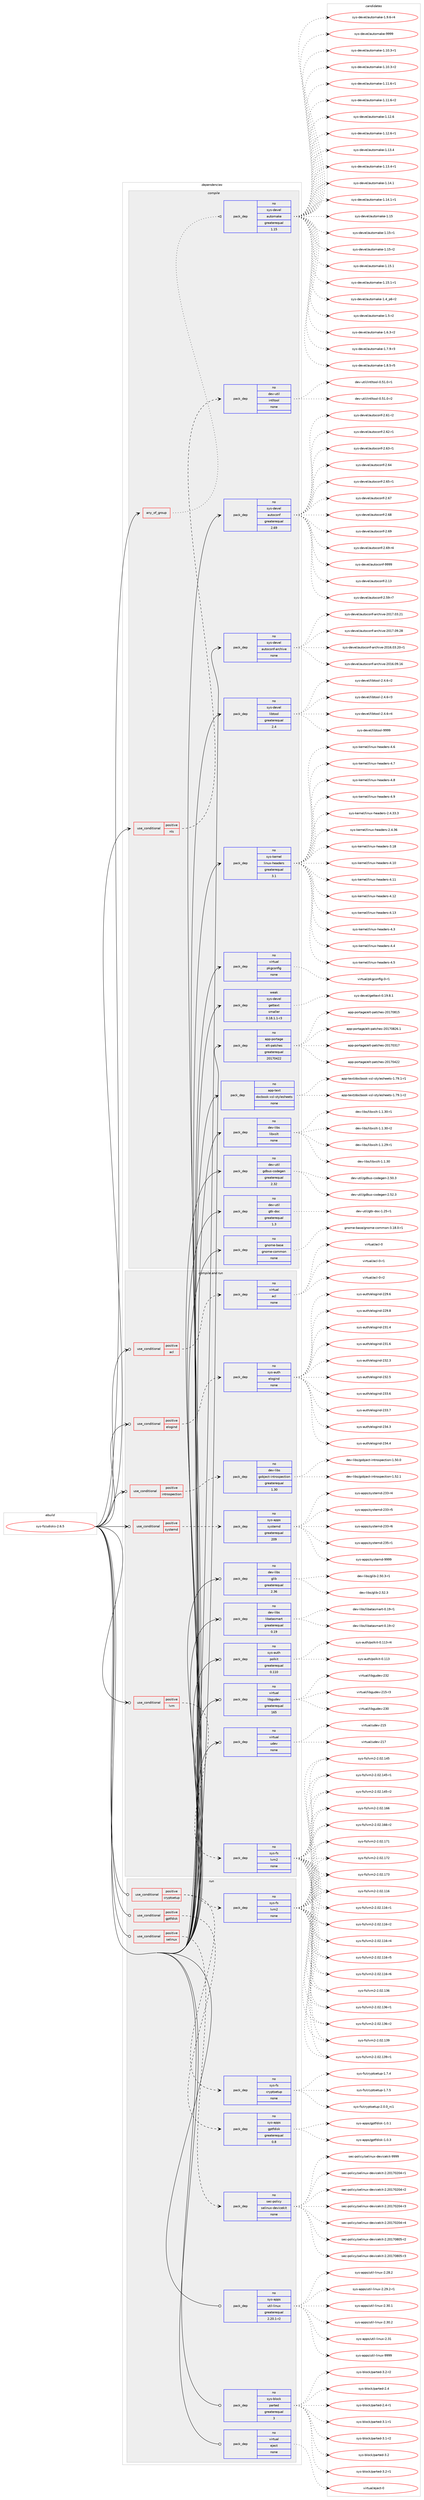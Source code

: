 digraph prolog {

# *************
# Graph options
# *************

newrank=true;
concentrate=true;
compound=true;
graph [rankdir=LR,fontname=Helvetica,fontsize=10,ranksep=1.5];#, ranksep=2.5, nodesep=0.2];
edge  [arrowhead=vee];
node  [fontname=Helvetica,fontsize=10];

# **********
# The ebuild
# **********

subgraph cluster_leftcol {
color=gray;
rank=same;
label=<<i>ebuild</i>>;
id [label="sys-fs/udisks-2.6.5", color=red, width=4, href="../sys-fs/udisks-2.6.5.svg"];
}

# ****************
# The dependencies
# ****************

subgraph cluster_midcol {
color=gray;
label=<<i>dependencies</i>>;
subgraph cluster_compile {
fillcolor="#eeeeee";
style=filled;
label=<<i>compile</i>>;
subgraph any8277 {
dependency489881 [label=<<TABLE BORDER="0" CELLBORDER="1" CELLSPACING="0" CELLPADDING="4"><TR><TD CELLPADDING="10">any_of_group</TD></TR></TABLE>>, shape=none, color=red];subgraph pack364052 {
dependency489882 [label=<<TABLE BORDER="0" CELLBORDER="1" CELLSPACING="0" CELLPADDING="4" WIDTH="220"><TR><TD ROWSPAN="6" CELLPADDING="30">pack_dep</TD></TR><TR><TD WIDTH="110">no</TD></TR><TR><TD>sys-devel</TD></TR><TR><TD>automake</TD></TR><TR><TD>greaterequal</TD></TR><TR><TD>1.15</TD></TR></TABLE>>, shape=none, color=blue];
}
dependency489881:e -> dependency489882:w [weight=20,style="dotted",arrowhead="oinv"];
}
id:e -> dependency489881:w [weight=20,style="solid",arrowhead="vee"];
subgraph cond117250 {
dependency489883 [label=<<TABLE BORDER="0" CELLBORDER="1" CELLSPACING="0" CELLPADDING="4"><TR><TD ROWSPAN="3" CELLPADDING="10">use_conditional</TD></TR><TR><TD>positive</TD></TR><TR><TD>nls</TD></TR></TABLE>>, shape=none, color=red];
subgraph pack364053 {
dependency489884 [label=<<TABLE BORDER="0" CELLBORDER="1" CELLSPACING="0" CELLPADDING="4" WIDTH="220"><TR><TD ROWSPAN="6" CELLPADDING="30">pack_dep</TD></TR><TR><TD WIDTH="110">no</TD></TR><TR><TD>dev-util</TD></TR><TR><TD>intltool</TD></TR><TR><TD>none</TD></TR><TR><TD></TD></TR></TABLE>>, shape=none, color=blue];
}
dependency489883:e -> dependency489884:w [weight=20,style="dashed",arrowhead="vee"];
}
id:e -> dependency489883:w [weight=20,style="solid",arrowhead="vee"];
subgraph pack364054 {
dependency489885 [label=<<TABLE BORDER="0" CELLBORDER="1" CELLSPACING="0" CELLPADDING="4" WIDTH="220"><TR><TD ROWSPAN="6" CELLPADDING="30">pack_dep</TD></TR><TR><TD WIDTH="110">no</TD></TR><TR><TD>app-portage</TD></TR><TR><TD>elt-patches</TD></TR><TR><TD>greaterequal</TD></TR><TR><TD>20170422</TD></TR></TABLE>>, shape=none, color=blue];
}
id:e -> dependency489885:w [weight=20,style="solid",arrowhead="vee"];
subgraph pack364055 {
dependency489886 [label=<<TABLE BORDER="0" CELLBORDER="1" CELLSPACING="0" CELLPADDING="4" WIDTH="220"><TR><TD ROWSPAN="6" CELLPADDING="30">pack_dep</TD></TR><TR><TD WIDTH="110">no</TD></TR><TR><TD>app-text</TD></TR><TR><TD>docbook-xsl-stylesheets</TD></TR><TR><TD>none</TD></TR><TR><TD></TD></TR></TABLE>>, shape=none, color=blue];
}
id:e -> dependency489886:w [weight=20,style="solid",arrowhead="vee"];
subgraph pack364056 {
dependency489887 [label=<<TABLE BORDER="0" CELLBORDER="1" CELLSPACING="0" CELLPADDING="4" WIDTH="220"><TR><TD ROWSPAN="6" CELLPADDING="30">pack_dep</TD></TR><TR><TD WIDTH="110">no</TD></TR><TR><TD>dev-libs</TD></TR><TR><TD>libxslt</TD></TR><TR><TD>none</TD></TR><TR><TD></TD></TR></TABLE>>, shape=none, color=blue];
}
id:e -> dependency489887:w [weight=20,style="solid",arrowhead="vee"];
subgraph pack364057 {
dependency489888 [label=<<TABLE BORDER="0" CELLBORDER="1" CELLSPACING="0" CELLPADDING="4" WIDTH="220"><TR><TD ROWSPAN="6" CELLPADDING="30">pack_dep</TD></TR><TR><TD WIDTH="110">no</TD></TR><TR><TD>dev-util</TD></TR><TR><TD>gdbus-codegen</TD></TR><TR><TD>greaterequal</TD></TR><TR><TD>2.32</TD></TR></TABLE>>, shape=none, color=blue];
}
id:e -> dependency489888:w [weight=20,style="solid",arrowhead="vee"];
subgraph pack364058 {
dependency489889 [label=<<TABLE BORDER="0" CELLBORDER="1" CELLSPACING="0" CELLPADDING="4" WIDTH="220"><TR><TD ROWSPAN="6" CELLPADDING="30">pack_dep</TD></TR><TR><TD WIDTH="110">no</TD></TR><TR><TD>dev-util</TD></TR><TR><TD>gtk-doc</TD></TR><TR><TD>greaterequal</TD></TR><TR><TD>1.3</TD></TR></TABLE>>, shape=none, color=blue];
}
id:e -> dependency489889:w [weight=20,style="solid",arrowhead="vee"];
subgraph pack364059 {
dependency489890 [label=<<TABLE BORDER="0" CELLBORDER="1" CELLSPACING="0" CELLPADDING="4" WIDTH="220"><TR><TD ROWSPAN="6" CELLPADDING="30">pack_dep</TD></TR><TR><TD WIDTH="110">no</TD></TR><TR><TD>gnome-base</TD></TR><TR><TD>gnome-common</TD></TR><TR><TD>none</TD></TR><TR><TD></TD></TR></TABLE>>, shape=none, color=blue];
}
id:e -> dependency489890:w [weight=20,style="solid",arrowhead="vee"];
subgraph pack364060 {
dependency489891 [label=<<TABLE BORDER="0" CELLBORDER="1" CELLSPACING="0" CELLPADDING="4" WIDTH="220"><TR><TD ROWSPAN="6" CELLPADDING="30">pack_dep</TD></TR><TR><TD WIDTH="110">no</TD></TR><TR><TD>sys-devel</TD></TR><TR><TD>autoconf</TD></TR><TR><TD>greaterequal</TD></TR><TR><TD>2.69</TD></TR></TABLE>>, shape=none, color=blue];
}
id:e -> dependency489891:w [weight=20,style="solid",arrowhead="vee"];
subgraph pack364061 {
dependency489892 [label=<<TABLE BORDER="0" CELLBORDER="1" CELLSPACING="0" CELLPADDING="4" WIDTH="220"><TR><TD ROWSPAN="6" CELLPADDING="30">pack_dep</TD></TR><TR><TD WIDTH="110">no</TD></TR><TR><TD>sys-devel</TD></TR><TR><TD>autoconf-archive</TD></TR><TR><TD>none</TD></TR><TR><TD></TD></TR></TABLE>>, shape=none, color=blue];
}
id:e -> dependency489892:w [weight=20,style="solid",arrowhead="vee"];
subgraph pack364062 {
dependency489893 [label=<<TABLE BORDER="0" CELLBORDER="1" CELLSPACING="0" CELLPADDING="4" WIDTH="220"><TR><TD ROWSPAN="6" CELLPADDING="30">pack_dep</TD></TR><TR><TD WIDTH="110">no</TD></TR><TR><TD>sys-devel</TD></TR><TR><TD>libtool</TD></TR><TR><TD>greaterequal</TD></TR><TR><TD>2.4</TD></TR></TABLE>>, shape=none, color=blue];
}
id:e -> dependency489893:w [weight=20,style="solid",arrowhead="vee"];
subgraph pack364063 {
dependency489894 [label=<<TABLE BORDER="0" CELLBORDER="1" CELLSPACING="0" CELLPADDING="4" WIDTH="220"><TR><TD ROWSPAN="6" CELLPADDING="30">pack_dep</TD></TR><TR><TD WIDTH="110">no</TD></TR><TR><TD>sys-kernel</TD></TR><TR><TD>linux-headers</TD></TR><TR><TD>greaterequal</TD></TR><TR><TD>3.1</TD></TR></TABLE>>, shape=none, color=blue];
}
id:e -> dependency489894:w [weight=20,style="solid",arrowhead="vee"];
subgraph pack364064 {
dependency489895 [label=<<TABLE BORDER="0" CELLBORDER="1" CELLSPACING="0" CELLPADDING="4" WIDTH="220"><TR><TD ROWSPAN="6" CELLPADDING="30">pack_dep</TD></TR><TR><TD WIDTH="110">no</TD></TR><TR><TD>virtual</TD></TR><TR><TD>pkgconfig</TD></TR><TR><TD>none</TD></TR><TR><TD></TD></TR></TABLE>>, shape=none, color=blue];
}
id:e -> dependency489895:w [weight=20,style="solid",arrowhead="vee"];
subgraph pack364065 {
dependency489896 [label=<<TABLE BORDER="0" CELLBORDER="1" CELLSPACING="0" CELLPADDING="4" WIDTH="220"><TR><TD ROWSPAN="6" CELLPADDING="30">pack_dep</TD></TR><TR><TD WIDTH="110">weak</TD></TR><TR><TD>sys-devel</TD></TR><TR><TD>gettext</TD></TR><TR><TD>smaller</TD></TR><TR><TD>0.18.1.1-r3</TD></TR></TABLE>>, shape=none, color=blue];
}
id:e -> dependency489896:w [weight=20,style="solid",arrowhead="vee"];
}
subgraph cluster_compileandrun {
fillcolor="#eeeeee";
style=filled;
label=<<i>compile and run</i>>;
subgraph cond117251 {
dependency489897 [label=<<TABLE BORDER="0" CELLBORDER="1" CELLSPACING="0" CELLPADDING="4"><TR><TD ROWSPAN="3" CELLPADDING="10">use_conditional</TD></TR><TR><TD>positive</TD></TR><TR><TD>acl</TD></TR></TABLE>>, shape=none, color=red];
subgraph pack364066 {
dependency489898 [label=<<TABLE BORDER="0" CELLBORDER="1" CELLSPACING="0" CELLPADDING="4" WIDTH="220"><TR><TD ROWSPAN="6" CELLPADDING="30">pack_dep</TD></TR><TR><TD WIDTH="110">no</TD></TR><TR><TD>virtual</TD></TR><TR><TD>acl</TD></TR><TR><TD>none</TD></TR><TR><TD></TD></TR></TABLE>>, shape=none, color=blue];
}
dependency489897:e -> dependency489898:w [weight=20,style="dashed",arrowhead="vee"];
}
id:e -> dependency489897:w [weight=20,style="solid",arrowhead="odotvee"];
subgraph cond117252 {
dependency489899 [label=<<TABLE BORDER="0" CELLBORDER="1" CELLSPACING="0" CELLPADDING="4"><TR><TD ROWSPAN="3" CELLPADDING="10">use_conditional</TD></TR><TR><TD>positive</TD></TR><TR><TD>elogind</TD></TR></TABLE>>, shape=none, color=red];
subgraph pack364067 {
dependency489900 [label=<<TABLE BORDER="0" CELLBORDER="1" CELLSPACING="0" CELLPADDING="4" WIDTH="220"><TR><TD ROWSPAN="6" CELLPADDING="30">pack_dep</TD></TR><TR><TD WIDTH="110">no</TD></TR><TR><TD>sys-auth</TD></TR><TR><TD>elogind</TD></TR><TR><TD>none</TD></TR><TR><TD></TD></TR></TABLE>>, shape=none, color=blue];
}
dependency489899:e -> dependency489900:w [weight=20,style="dashed",arrowhead="vee"];
}
id:e -> dependency489899:w [weight=20,style="solid",arrowhead="odotvee"];
subgraph cond117253 {
dependency489901 [label=<<TABLE BORDER="0" CELLBORDER="1" CELLSPACING="0" CELLPADDING="4"><TR><TD ROWSPAN="3" CELLPADDING="10">use_conditional</TD></TR><TR><TD>positive</TD></TR><TR><TD>introspection</TD></TR></TABLE>>, shape=none, color=red];
subgraph pack364068 {
dependency489902 [label=<<TABLE BORDER="0" CELLBORDER="1" CELLSPACING="0" CELLPADDING="4" WIDTH="220"><TR><TD ROWSPAN="6" CELLPADDING="30">pack_dep</TD></TR><TR><TD WIDTH="110">no</TD></TR><TR><TD>dev-libs</TD></TR><TR><TD>gobject-introspection</TD></TR><TR><TD>greaterequal</TD></TR><TR><TD>1.30</TD></TR></TABLE>>, shape=none, color=blue];
}
dependency489901:e -> dependency489902:w [weight=20,style="dashed",arrowhead="vee"];
}
id:e -> dependency489901:w [weight=20,style="solid",arrowhead="odotvee"];
subgraph cond117254 {
dependency489903 [label=<<TABLE BORDER="0" CELLBORDER="1" CELLSPACING="0" CELLPADDING="4"><TR><TD ROWSPAN="3" CELLPADDING="10">use_conditional</TD></TR><TR><TD>positive</TD></TR><TR><TD>lvm</TD></TR></TABLE>>, shape=none, color=red];
subgraph pack364069 {
dependency489904 [label=<<TABLE BORDER="0" CELLBORDER="1" CELLSPACING="0" CELLPADDING="4" WIDTH="220"><TR><TD ROWSPAN="6" CELLPADDING="30">pack_dep</TD></TR><TR><TD WIDTH="110">no</TD></TR><TR><TD>sys-fs</TD></TR><TR><TD>lvm2</TD></TR><TR><TD>none</TD></TR><TR><TD></TD></TR></TABLE>>, shape=none, color=blue];
}
dependency489903:e -> dependency489904:w [weight=20,style="dashed",arrowhead="vee"];
}
id:e -> dependency489903:w [weight=20,style="solid",arrowhead="odotvee"];
subgraph cond117255 {
dependency489905 [label=<<TABLE BORDER="0" CELLBORDER="1" CELLSPACING="0" CELLPADDING="4"><TR><TD ROWSPAN="3" CELLPADDING="10">use_conditional</TD></TR><TR><TD>positive</TD></TR><TR><TD>systemd</TD></TR></TABLE>>, shape=none, color=red];
subgraph pack364070 {
dependency489906 [label=<<TABLE BORDER="0" CELLBORDER="1" CELLSPACING="0" CELLPADDING="4" WIDTH="220"><TR><TD ROWSPAN="6" CELLPADDING="30">pack_dep</TD></TR><TR><TD WIDTH="110">no</TD></TR><TR><TD>sys-apps</TD></TR><TR><TD>systemd</TD></TR><TR><TD>greaterequal</TD></TR><TR><TD>209</TD></TR></TABLE>>, shape=none, color=blue];
}
dependency489905:e -> dependency489906:w [weight=20,style="dashed",arrowhead="vee"];
}
id:e -> dependency489905:w [weight=20,style="solid",arrowhead="odotvee"];
subgraph pack364071 {
dependency489907 [label=<<TABLE BORDER="0" CELLBORDER="1" CELLSPACING="0" CELLPADDING="4" WIDTH="220"><TR><TD ROWSPAN="6" CELLPADDING="30">pack_dep</TD></TR><TR><TD WIDTH="110">no</TD></TR><TR><TD>dev-libs</TD></TR><TR><TD>glib</TD></TR><TR><TD>greaterequal</TD></TR><TR><TD>2.36</TD></TR></TABLE>>, shape=none, color=blue];
}
id:e -> dependency489907:w [weight=20,style="solid",arrowhead="odotvee"];
subgraph pack364072 {
dependency489908 [label=<<TABLE BORDER="0" CELLBORDER="1" CELLSPACING="0" CELLPADDING="4" WIDTH="220"><TR><TD ROWSPAN="6" CELLPADDING="30">pack_dep</TD></TR><TR><TD WIDTH="110">no</TD></TR><TR><TD>dev-libs</TD></TR><TR><TD>libatasmart</TD></TR><TR><TD>greaterequal</TD></TR><TR><TD>0.19</TD></TR></TABLE>>, shape=none, color=blue];
}
id:e -> dependency489908:w [weight=20,style="solid",arrowhead="odotvee"];
subgraph pack364073 {
dependency489909 [label=<<TABLE BORDER="0" CELLBORDER="1" CELLSPACING="0" CELLPADDING="4" WIDTH="220"><TR><TD ROWSPAN="6" CELLPADDING="30">pack_dep</TD></TR><TR><TD WIDTH="110">no</TD></TR><TR><TD>sys-auth</TD></TR><TR><TD>polkit</TD></TR><TR><TD>greaterequal</TD></TR><TR><TD>0.110</TD></TR></TABLE>>, shape=none, color=blue];
}
id:e -> dependency489909:w [weight=20,style="solid",arrowhead="odotvee"];
subgraph pack364074 {
dependency489910 [label=<<TABLE BORDER="0" CELLBORDER="1" CELLSPACING="0" CELLPADDING="4" WIDTH="220"><TR><TD ROWSPAN="6" CELLPADDING="30">pack_dep</TD></TR><TR><TD WIDTH="110">no</TD></TR><TR><TD>virtual</TD></TR><TR><TD>libgudev</TD></TR><TR><TD>greaterequal</TD></TR><TR><TD>165</TD></TR></TABLE>>, shape=none, color=blue];
}
id:e -> dependency489910:w [weight=20,style="solid",arrowhead="odotvee"];
subgraph pack364075 {
dependency489911 [label=<<TABLE BORDER="0" CELLBORDER="1" CELLSPACING="0" CELLPADDING="4" WIDTH="220"><TR><TD ROWSPAN="6" CELLPADDING="30">pack_dep</TD></TR><TR><TD WIDTH="110">no</TD></TR><TR><TD>virtual</TD></TR><TR><TD>udev</TD></TR><TR><TD>none</TD></TR><TR><TD></TD></TR></TABLE>>, shape=none, color=blue];
}
id:e -> dependency489911:w [weight=20,style="solid",arrowhead="odotvee"];
}
subgraph cluster_run {
fillcolor="#eeeeee";
style=filled;
label=<<i>run</i>>;
subgraph cond117256 {
dependency489912 [label=<<TABLE BORDER="0" CELLBORDER="1" CELLSPACING="0" CELLPADDING="4"><TR><TD ROWSPAN="3" CELLPADDING="10">use_conditional</TD></TR><TR><TD>positive</TD></TR><TR><TD>cryptsetup</TD></TR></TABLE>>, shape=none, color=red];
subgraph pack364076 {
dependency489913 [label=<<TABLE BORDER="0" CELLBORDER="1" CELLSPACING="0" CELLPADDING="4" WIDTH="220"><TR><TD ROWSPAN="6" CELLPADDING="30">pack_dep</TD></TR><TR><TD WIDTH="110">no</TD></TR><TR><TD>sys-fs</TD></TR><TR><TD>cryptsetup</TD></TR><TR><TD>none</TD></TR><TR><TD></TD></TR></TABLE>>, shape=none, color=blue];
}
dependency489912:e -> dependency489913:w [weight=20,style="dashed",arrowhead="vee"];
subgraph pack364077 {
dependency489914 [label=<<TABLE BORDER="0" CELLBORDER="1" CELLSPACING="0" CELLPADDING="4" WIDTH="220"><TR><TD ROWSPAN="6" CELLPADDING="30">pack_dep</TD></TR><TR><TD WIDTH="110">no</TD></TR><TR><TD>sys-fs</TD></TR><TR><TD>lvm2</TD></TR><TR><TD>none</TD></TR><TR><TD></TD></TR></TABLE>>, shape=none, color=blue];
}
dependency489912:e -> dependency489914:w [weight=20,style="dashed",arrowhead="vee"];
}
id:e -> dependency489912:w [weight=20,style="solid",arrowhead="odot"];
subgraph cond117257 {
dependency489915 [label=<<TABLE BORDER="0" CELLBORDER="1" CELLSPACING="0" CELLPADDING="4"><TR><TD ROWSPAN="3" CELLPADDING="10">use_conditional</TD></TR><TR><TD>positive</TD></TR><TR><TD>gptfdisk</TD></TR></TABLE>>, shape=none, color=red];
subgraph pack364078 {
dependency489916 [label=<<TABLE BORDER="0" CELLBORDER="1" CELLSPACING="0" CELLPADDING="4" WIDTH="220"><TR><TD ROWSPAN="6" CELLPADDING="30">pack_dep</TD></TR><TR><TD WIDTH="110">no</TD></TR><TR><TD>sys-apps</TD></TR><TR><TD>gptfdisk</TD></TR><TR><TD>greaterequal</TD></TR><TR><TD>0.8</TD></TR></TABLE>>, shape=none, color=blue];
}
dependency489915:e -> dependency489916:w [weight=20,style="dashed",arrowhead="vee"];
}
id:e -> dependency489915:w [weight=20,style="solid",arrowhead="odot"];
subgraph cond117258 {
dependency489917 [label=<<TABLE BORDER="0" CELLBORDER="1" CELLSPACING="0" CELLPADDING="4"><TR><TD ROWSPAN="3" CELLPADDING="10">use_conditional</TD></TR><TR><TD>positive</TD></TR><TR><TD>selinux</TD></TR></TABLE>>, shape=none, color=red];
subgraph pack364079 {
dependency489918 [label=<<TABLE BORDER="0" CELLBORDER="1" CELLSPACING="0" CELLPADDING="4" WIDTH="220"><TR><TD ROWSPAN="6" CELLPADDING="30">pack_dep</TD></TR><TR><TD WIDTH="110">no</TD></TR><TR><TD>sec-policy</TD></TR><TR><TD>selinux-devicekit</TD></TR><TR><TD>none</TD></TR><TR><TD></TD></TR></TABLE>>, shape=none, color=blue];
}
dependency489917:e -> dependency489918:w [weight=20,style="dashed",arrowhead="vee"];
}
id:e -> dependency489917:w [weight=20,style="solid",arrowhead="odot"];
subgraph pack364080 {
dependency489919 [label=<<TABLE BORDER="0" CELLBORDER="1" CELLSPACING="0" CELLPADDING="4" WIDTH="220"><TR><TD ROWSPAN="6" CELLPADDING="30">pack_dep</TD></TR><TR><TD WIDTH="110">no</TD></TR><TR><TD>sys-apps</TD></TR><TR><TD>util-linux</TD></TR><TR><TD>greaterequal</TD></TR><TR><TD>2.20.1-r2</TD></TR></TABLE>>, shape=none, color=blue];
}
id:e -> dependency489919:w [weight=20,style="solid",arrowhead="odot"];
subgraph pack364081 {
dependency489920 [label=<<TABLE BORDER="0" CELLBORDER="1" CELLSPACING="0" CELLPADDING="4" WIDTH="220"><TR><TD ROWSPAN="6" CELLPADDING="30">pack_dep</TD></TR><TR><TD WIDTH="110">no</TD></TR><TR><TD>sys-block</TD></TR><TR><TD>parted</TD></TR><TR><TD>greaterequal</TD></TR><TR><TD>3</TD></TR></TABLE>>, shape=none, color=blue];
}
id:e -> dependency489920:w [weight=20,style="solid",arrowhead="odot"];
subgraph pack364082 {
dependency489921 [label=<<TABLE BORDER="0" CELLBORDER="1" CELLSPACING="0" CELLPADDING="4" WIDTH="220"><TR><TD ROWSPAN="6" CELLPADDING="30">pack_dep</TD></TR><TR><TD WIDTH="110">no</TD></TR><TR><TD>virtual</TD></TR><TR><TD>eject</TD></TR><TR><TD>none</TD></TR><TR><TD></TD></TR></TABLE>>, shape=none, color=blue];
}
id:e -> dependency489921:w [weight=20,style="solid",arrowhead="odot"];
}
}

# **************
# The candidates
# **************

subgraph cluster_choices {
rank=same;
color=gray;
label=<<i>candidates</i>>;

subgraph choice364052 {
color=black;
nodesep=1;
choice11512111545100101118101108479711711611110997107101454946494846514511449 [label="sys-devel/automake-1.10.3-r1", color=red, width=4,href="../sys-devel/automake-1.10.3-r1.svg"];
choice11512111545100101118101108479711711611110997107101454946494846514511450 [label="sys-devel/automake-1.10.3-r2", color=red, width=4,href="../sys-devel/automake-1.10.3-r2.svg"];
choice11512111545100101118101108479711711611110997107101454946494946544511449 [label="sys-devel/automake-1.11.6-r1", color=red, width=4,href="../sys-devel/automake-1.11.6-r1.svg"];
choice11512111545100101118101108479711711611110997107101454946494946544511450 [label="sys-devel/automake-1.11.6-r2", color=red, width=4,href="../sys-devel/automake-1.11.6-r2.svg"];
choice1151211154510010111810110847971171161111099710710145494649504654 [label="sys-devel/automake-1.12.6", color=red, width=4,href="../sys-devel/automake-1.12.6.svg"];
choice11512111545100101118101108479711711611110997107101454946495046544511449 [label="sys-devel/automake-1.12.6-r1", color=red, width=4,href="../sys-devel/automake-1.12.6-r1.svg"];
choice1151211154510010111810110847971171161111099710710145494649514652 [label="sys-devel/automake-1.13.4", color=red, width=4,href="../sys-devel/automake-1.13.4.svg"];
choice11512111545100101118101108479711711611110997107101454946495146524511449 [label="sys-devel/automake-1.13.4-r1", color=red, width=4,href="../sys-devel/automake-1.13.4-r1.svg"];
choice1151211154510010111810110847971171161111099710710145494649524649 [label="sys-devel/automake-1.14.1", color=red, width=4,href="../sys-devel/automake-1.14.1.svg"];
choice11512111545100101118101108479711711611110997107101454946495246494511449 [label="sys-devel/automake-1.14.1-r1", color=red, width=4,href="../sys-devel/automake-1.14.1-r1.svg"];
choice115121115451001011181011084797117116111109971071014549464953 [label="sys-devel/automake-1.15", color=red, width=4,href="../sys-devel/automake-1.15.svg"];
choice1151211154510010111810110847971171161111099710710145494649534511449 [label="sys-devel/automake-1.15-r1", color=red, width=4,href="../sys-devel/automake-1.15-r1.svg"];
choice1151211154510010111810110847971171161111099710710145494649534511450 [label="sys-devel/automake-1.15-r2", color=red, width=4,href="../sys-devel/automake-1.15-r2.svg"];
choice1151211154510010111810110847971171161111099710710145494649534649 [label="sys-devel/automake-1.15.1", color=red, width=4,href="../sys-devel/automake-1.15.1.svg"];
choice11512111545100101118101108479711711611110997107101454946495346494511449 [label="sys-devel/automake-1.15.1-r1", color=red, width=4,href="../sys-devel/automake-1.15.1-r1.svg"];
choice115121115451001011181011084797117116111109971071014549465295112544511450 [label="sys-devel/automake-1.4_p6-r2", color=red, width=4,href="../sys-devel/automake-1.4_p6-r2.svg"];
choice11512111545100101118101108479711711611110997107101454946534511450 [label="sys-devel/automake-1.5-r2", color=red, width=4,href="../sys-devel/automake-1.5-r2.svg"];
choice115121115451001011181011084797117116111109971071014549465446514511450 [label="sys-devel/automake-1.6.3-r2", color=red, width=4,href="../sys-devel/automake-1.6.3-r2.svg"];
choice115121115451001011181011084797117116111109971071014549465546574511451 [label="sys-devel/automake-1.7.9-r3", color=red, width=4,href="../sys-devel/automake-1.7.9-r3.svg"];
choice115121115451001011181011084797117116111109971071014549465646534511453 [label="sys-devel/automake-1.8.5-r5", color=red, width=4,href="../sys-devel/automake-1.8.5-r5.svg"];
choice115121115451001011181011084797117116111109971071014549465746544511452 [label="sys-devel/automake-1.9.6-r4", color=red, width=4,href="../sys-devel/automake-1.9.6-r4.svg"];
choice115121115451001011181011084797117116111109971071014557575757 [label="sys-devel/automake-9999", color=red, width=4,href="../sys-devel/automake-9999.svg"];
dependency489882:e -> choice11512111545100101118101108479711711611110997107101454946494846514511449:w [style=dotted,weight="100"];
dependency489882:e -> choice11512111545100101118101108479711711611110997107101454946494846514511450:w [style=dotted,weight="100"];
dependency489882:e -> choice11512111545100101118101108479711711611110997107101454946494946544511449:w [style=dotted,weight="100"];
dependency489882:e -> choice11512111545100101118101108479711711611110997107101454946494946544511450:w [style=dotted,weight="100"];
dependency489882:e -> choice1151211154510010111810110847971171161111099710710145494649504654:w [style=dotted,weight="100"];
dependency489882:e -> choice11512111545100101118101108479711711611110997107101454946495046544511449:w [style=dotted,weight="100"];
dependency489882:e -> choice1151211154510010111810110847971171161111099710710145494649514652:w [style=dotted,weight="100"];
dependency489882:e -> choice11512111545100101118101108479711711611110997107101454946495146524511449:w [style=dotted,weight="100"];
dependency489882:e -> choice1151211154510010111810110847971171161111099710710145494649524649:w [style=dotted,weight="100"];
dependency489882:e -> choice11512111545100101118101108479711711611110997107101454946495246494511449:w [style=dotted,weight="100"];
dependency489882:e -> choice115121115451001011181011084797117116111109971071014549464953:w [style=dotted,weight="100"];
dependency489882:e -> choice1151211154510010111810110847971171161111099710710145494649534511449:w [style=dotted,weight="100"];
dependency489882:e -> choice1151211154510010111810110847971171161111099710710145494649534511450:w [style=dotted,weight="100"];
dependency489882:e -> choice1151211154510010111810110847971171161111099710710145494649534649:w [style=dotted,weight="100"];
dependency489882:e -> choice11512111545100101118101108479711711611110997107101454946495346494511449:w [style=dotted,weight="100"];
dependency489882:e -> choice115121115451001011181011084797117116111109971071014549465295112544511450:w [style=dotted,weight="100"];
dependency489882:e -> choice11512111545100101118101108479711711611110997107101454946534511450:w [style=dotted,weight="100"];
dependency489882:e -> choice115121115451001011181011084797117116111109971071014549465446514511450:w [style=dotted,weight="100"];
dependency489882:e -> choice115121115451001011181011084797117116111109971071014549465546574511451:w [style=dotted,weight="100"];
dependency489882:e -> choice115121115451001011181011084797117116111109971071014549465646534511453:w [style=dotted,weight="100"];
dependency489882:e -> choice115121115451001011181011084797117116111109971071014549465746544511452:w [style=dotted,weight="100"];
dependency489882:e -> choice115121115451001011181011084797117116111109971071014557575757:w [style=dotted,weight="100"];
}
subgraph choice364053 {
color=black;
nodesep=1;
choice1001011184511711610510847105110116108116111111108454846534946484511449 [label="dev-util/intltool-0.51.0-r1", color=red, width=4,href="../dev-util/intltool-0.51.0-r1.svg"];
choice1001011184511711610510847105110116108116111111108454846534946484511450 [label="dev-util/intltool-0.51.0-r2", color=red, width=4,href="../dev-util/intltool-0.51.0-r2.svg"];
dependency489884:e -> choice1001011184511711610510847105110116108116111111108454846534946484511449:w [style=dotted,weight="100"];
dependency489884:e -> choice1001011184511711610510847105110116108116111111108454846534946484511450:w [style=dotted,weight="100"];
}
subgraph choice364054 {
color=black;
nodesep=1;
choice97112112451121111141169710310147101108116451129711699104101115455048495548514955 [label="app-portage/elt-patches-20170317", color=red, width=4,href="../app-portage/elt-patches-20170317.svg"];
choice97112112451121111141169710310147101108116451129711699104101115455048495548525050 [label="app-portage/elt-patches-20170422", color=red, width=4,href="../app-portage/elt-patches-20170422.svg"];
choice97112112451121111141169710310147101108116451129711699104101115455048495548564953 [label="app-portage/elt-patches-20170815", color=red, width=4,href="../app-portage/elt-patches-20170815.svg"];
choice971121124511211111411697103101471011081164511297116991041011154550484955485650544649 [label="app-portage/elt-patches-20170826.1", color=red, width=4,href="../app-portage/elt-patches-20170826.1.svg"];
dependency489885:e -> choice97112112451121111141169710310147101108116451129711699104101115455048495548514955:w [style=dotted,weight="100"];
dependency489885:e -> choice97112112451121111141169710310147101108116451129711699104101115455048495548525050:w [style=dotted,weight="100"];
dependency489885:e -> choice97112112451121111141169710310147101108116451129711699104101115455048495548564953:w [style=dotted,weight="100"];
dependency489885:e -> choice971121124511211111411697103101471011081164511297116991041011154550484955485650544649:w [style=dotted,weight="100"];
}
subgraph choice364055 {
color=black;
nodesep=1;
choice97112112451161011201164710011199981111111074512011510845115116121108101115104101101116115454946555746494511449 [label="app-text/docbook-xsl-stylesheets-1.79.1-r1", color=red, width=4,href="../app-text/docbook-xsl-stylesheets-1.79.1-r1.svg"];
choice97112112451161011201164710011199981111111074512011510845115116121108101115104101101116115454946555746494511450 [label="app-text/docbook-xsl-stylesheets-1.79.1-r2", color=red, width=4,href="../app-text/docbook-xsl-stylesheets-1.79.1-r2.svg"];
dependency489886:e -> choice97112112451161011201164710011199981111111074512011510845115116121108101115104101101116115454946555746494511449:w [style=dotted,weight="100"];
dependency489886:e -> choice97112112451161011201164710011199981111111074512011510845115116121108101115104101101116115454946555746494511450:w [style=dotted,weight="100"];
}
subgraph choice364056 {
color=black;
nodesep=1;
choice10010111845108105981154710810598120115108116454946494650574511449 [label="dev-libs/libxslt-1.1.29-r1", color=red, width=4,href="../dev-libs/libxslt-1.1.29-r1.svg"];
choice1001011184510810598115471081059812011510811645494649465148 [label="dev-libs/libxslt-1.1.30", color=red, width=4,href="../dev-libs/libxslt-1.1.30.svg"];
choice10010111845108105981154710810598120115108116454946494651484511449 [label="dev-libs/libxslt-1.1.30-r1", color=red, width=4,href="../dev-libs/libxslt-1.1.30-r1.svg"];
choice10010111845108105981154710810598120115108116454946494651484511450 [label="dev-libs/libxslt-1.1.30-r2", color=red, width=4,href="../dev-libs/libxslt-1.1.30-r2.svg"];
dependency489887:e -> choice10010111845108105981154710810598120115108116454946494650574511449:w [style=dotted,weight="100"];
dependency489887:e -> choice1001011184510810598115471081059812011510811645494649465148:w [style=dotted,weight="100"];
dependency489887:e -> choice10010111845108105981154710810598120115108116454946494651484511449:w [style=dotted,weight="100"];
dependency489887:e -> choice10010111845108105981154710810598120115108116454946494651484511450:w [style=dotted,weight="100"];
}
subgraph choice364057 {
color=black;
nodesep=1;
choice100101118451171161051084710310098117115459911110010110310111045504653484651 [label="dev-util/gdbus-codegen-2.50.3", color=red, width=4,href="../dev-util/gdbus-codegen-2.50.3.svg"];
choice100101118451171161051084710310098117115459911110010110310111045504653504651 [label="dev-util/gdbus-codegen-2.52.3", color=red, width=4,href="../dev-util/gdbus-codegen-2.52.3.svg"];
dependency489888:e -> choice100101118451171161051084710310098117115459911110010110310111045504653484651:w [style=dotted,weight="100"];
dependency489888:e -> choice100101118451171161051084710310098117115459911110010110310111045504653504651:w [style=dotted,weight="100"];
}
subgraph choice364058 {
color=black;
nodesep=1;
choice1001011184511711610510847103116107451001119945494650534511449 [label="dev-util/gtk-doc-1.25-r1", color=red, width=4,href="../dev-util/gtk-doc-1.25-r1.svg"];
dependency489889:e -> choice1001011184511711610510847103116107451001119945494650534511449:w [style=dotted,weight="100"];
}
subgraph choice364059 {
color=black;
nodesep=1;
choice103110111109101459897115101471031101111091014599111109109111110455146495646484511449 [label="gnome-base/gnome-common-3.18.0-r1", color=red, width=4,href="../gnome-base/gnome-common-3.18.0-r1.svg"];
dependency489890:e -> choice103110111109101459897115101471031101111091014599111109109111110455146495646484511449:w [style=dotted,weight="100"];
}
subgraph choice364060 {
color=black;
nodesep=1;
choice115121115451001011181011084797117116111991111101024550464951 [label="sys-devel/autoconf-2.13", color=red, width=4,href="../sys-devel/autoconf-2.13.svg"];
choice1151211154510010111810110847971171161119911111010245504653574511455 [label="sys-devel/autoconf-2.59-r7", color=red, width=4,href="../sys-devel/autoconf-2.59-r7.svg"];
choice1151211154510010111810110847971171161119911111010245504654494511450 [label="sys-devel/autoconf-2.61-r2", color=red, width=4,href="../sys-devel/autoconf-2.61-r2.svg"];
choice1151211154510010111810110847971171161119911111010245504654504511449 [label="sys-devel/autoconf-2.62-r1", color=red, width=4,href="../sys-devel/autoconf-2.62-r1.svg"];
choice1151211154510010111810110847971171161119911111010245504654514511449 [label="sys-devel/autoconf-2.63-r1", color=red, width=4,href="../sys-devel/autoconf-2.63-r1.svg"];
choice115121115451001011181011084797117116111991111101024550465452 [label="sys-devel/autoconf-2.64", color=red, width=4,href="../sys-devel/autoconf-2.64.svg"];
choice1151211154510010111810110847971171161119911111010245504654534511449 [label="sys-devel/autoconf-2.65-r1", color=red, width=4,href="../sys-devel/autoconf-2.65-r1.svg"];
choice115121115451001011181011084797117116111991111101024550465455 [label="sys-devel/autoconf-2.67", color=red, width=4,href="../sys-devel/autoconf-2.67.svg"];
choice115121115451001011181011084797117116111991111101024550465456 [label="sys-devel/autoconf-2.68", color=red, width=4,href="../sys-devel/autoconf-2.68.svg"];
choice115121115451001011181011084797117116111991111101024550465457 [label="sys-devel/autoconf-2.69", color=red, width=4,href="../sys-devel/autoconf-2.69.svg"];
choice1151211154510010111810110847971171161119911111010245504654574511452 [label="sys-devel/autoconf-2.69-r4", color=red, width=4,href="../sys-devel/autoconf-2.69-r4.svg"];
choice115121115451001011181011084797117116111991111101024557575757 [label="sys-devel/autoconf-9999", color=red, width=4,href="../sys-devel/autoconf-9999.svg"];
dependency489891:e -> choice115121115451001011181011084797117116111991111101024550464951:w [style=dotted,weight="100"];
dependency489891:e -> choice1151211154510010111810110847971171161119911111010245504653574511455:w [style=dotted,weight="100"];
dependency489891:e -> choice1151211154510010111810110847971171161119911111010245504654494511450:w [style=dotted,weight="100"];
dependency489891:e -> choice1151211154510010111810110847971171161119911111010245504654504511449:w [style=dotted,weight="100"];
dependency489891:e -> choice1151211154510010111810110847971171161119911111010245504654514511449:w [style=dotted,weight="100"];
dependency489891:e -> choice115121115451001011181011084797117116111991111101024550465452:w [style=dotted,weight="100"];
dependency489891:e -> choice1151211154510010111810110847971171161119911111010245504654534511449:w [style=dotted,weight="100"];
dependency489891:e -> choice115121115451001011181011084797117116111991111101024550465455:w [style=dotted,weight="100"];
dependency489891:e -> choice115121115451001011181011084797117116111991111101024550465456:w [style=dotted,weight="100"];
dependency489891:e -> choice115121115451001011181011084797117116111991111101024550465457:w [style=dotted,weight="100"];
dependency489891:e -> choice1151211154510010111810110847971171161119911111010245504654574511452:w [style=dotted,weight="100"];
dependency489891:e -> choice115121115451001011181011084797117116111991111101024557575757:w [style=dotted,weight="100"];
}
subgraph choice364061 {
color=black;
nodesep=1;
choice1151211154510010111810110847971171161119911111010245971149910410511810145504849544648514650484511449 [label="sys-devel/autoconf-archive-2016.03.20-r1", color=red, width=4,href="../sys-devel/autoconf-archive-2016.03.20-r1.svg"];
choice115121115451001011181011084797117116111991111101024597114991041051181014550484954464857464954 [label="sys-devel/autoconf-archive-2016.09.16", color=red, width=4,href="../sys-devel/autoconf-archive-2016.09.16.svg"];
choice115121115451001011181011084797117116111991111101024597114991041051181014550484955464851465049 [label="sys-devel/autoconf-archive-2017.03.21", color=red, width=4,href="../sys-devel/autoconf-archive-2017.03.21.svg"];
choice115121115451001011181011084797117116111991111101024597114991041051181014550484955464857465056 [label="sys-devel/autoconf-archive-2017.09.28", color=red, width=4,href="../sys-devel/autoconf-archive-2017.09.28.svg"];
dependency489892:e -> choice1151211154510010111810110847971171161119911111010245971149910410511810145504849544648514650484511449:w [style=dotted,weight="100"];
dependency489892:e -> choice115121115451001011181011084797117116111991111101024597114991041051181014550484954464857464954:w [style=dotted,weight="100"];
dependency489892:e -> choice115121115451001011181011084797117116111991111101024597114991041051181014550484955464851465049:w [style=dotted,weight="100"];
dependency489892:e -> choice115121115451001011181011084797117116111991111101024597114991041051181014550484955464857465056:w [style=dotted,weight="100"];
}
subgraph choice364062 {
color=black;
nodesep=1;
choice1151211154510010111810110847108105981161111111084550465246544511450 [label="sys-devel/libtool-2.4.6-r2", color=red, width=4,href="../sys-devel/libtool-2.4.6-r2.svg"];
choice1151211154510010111810110847108105981161111111084550465246544511451 [label="sys-devel/libtool-2.4.6-r3", color=red, width=4,href="../sys-devel/libtool-2.4.6-r3.svg"];
choice1151211154510010111810110847108105981161111111084550465246544511452 [label="sys-devel/libtool-2.4.6-r4", color=red, width=4,href="../sys-devel/libtool-2.4.6-r4.svg"];
choice1151211154510010111810110847108105981161111111084557575757 [label="sys-devel/libtool-9999", color=red, width=4,href="../sys-devel/libtool-9999.svg"];
dependency489893:e -> choice1151211154510010111810110847108105981161111111084550465246544511450:w [style=dotted,weight="100"];
dependency489893:e -> choice1151211154510010111810110847108105981161111111084550465246544511451:w [style=dotted,weight="100"];
dependency489893:e -> choice1151211154510010111810110847108105981161111111084550465246544511452:w [style=dotted,weight="100"];
dependency489893:e -> choice1151211154510010111810110847108105981161111111084557575757:w [style=dotted,weight="100"];
}
subgraph choice364063 {
color=black;
nodesep=1;
choice11512111545107101114110101108471081051101171204510410197100101114115455046524651514651 [label="sys-kernel/linux-headers-2.4.33.3", color=red, width=4,href="../sys-kernel/linux-headers-2.4.33.3.svg"];
choice1151211154510710111411010110847108105110117120451041019710010111411545504652465154 [label="sys-kernel/linux-headers-2.4.36", color=red, width=4,href="../sys-kernel/linux-headers-2.4.36.svg"];
choice115121115451071011141101011084710810511011712045104101971001011141154551464956 [label="sys-kernel/linux-headers-3.18", color=red, width=4,href="../sys-kernel/linux-headers-3.18.svg"];
choice115121115451071011141101011084710810511011712045104101971001011141154552464948 [label="sys-kernel/linux-headers-4.10", color=red, width=4,href="../sys-kernel/linux-headers-4.10.svg"];
choice115121115451071011141101011084710810511011712045104101971001011141154552464949 [label="sys-kernel/linux-headers-4.11", color=red, width=4,href="../sys-kernel/linux-headers-4.11.svg"];
choice115121115451071011141101011084710810511011712045104101971001011141154552464950 [label="sys-kernel/linux-headers-4.12", color=red, width=4,href="../sys-kernel/linux-headers-4.12.svg"];
choice115121115451071011141101011084710810511011712045104101971001011141154552464951 [label="sys-kernel/linux-headers-4.13", color=red, width=4,href="../sys-kernel/linux-headers-4.13.svg"];
choice1151211154510710111411010110847108105110117120451041019710010111411545524651 [label="sys-kernel/linux-headers-4.3", color=red, width=4,href="../sys-kernel/linux-headers-4.3.svg"];
choice1151211154510710111411010110847108105110117120451041019710010111411545524652 [label="sys-kernel/linux-headers-4.4", color=red, width=4,href="../sys-kernel/linux-headers-4.4.svg"];
choice1151211154510710111411010110847108105110117120451041019710010111411545524653 [label="sys-kernel/linux-headers-4.5", color=red, width=4,href="../sys-kernel/linux-headers-4.5.svg"];
choice1151211154510710111411010110847108105110117120451041019710010111411545524654 [label="sys-kernel/linux-headers-4.6", color=red, width=4,href="../sys-kernel/linux-headers-4.6.svg"];
choice1151211154510710111411010110847108105110117120451041019710010111411545524655 [label="sys-kernel/linux-headers-4.7", color=red, width=4,href="../sys-kernel/linux-headers-4.7.svg"];
choice1151211154510710111411010110847108105110117120451041019710010111411545524656 [label="sys-kernel/linux-headers-4.8", color=red, width=4,href="../sys-kernel/linux-headers-4.8.svg"];
choice1151211154510710111411010110847108105110117120451041019710010111411545524657 [label="sys-kernel/linux-headers-4.9", color=red, width=4,href="../sys-kernel/linux-headers-4.9.svg"];
dependency489894:e -> choice11512111545107101114110101108471081051101171204510410197100101114115455046524651514651:w [style=dotted,weight="100"];
dependency489894:e -> choice1151211154510710111411010110847108105110117120451041019710010111411545504652465154:w [style=dotted,weight="100"];
dependency489894:e -> choice115121115451071011141101011084710810511011712045104101971001011141154551464956:w [style=dotted,weight="100"];
dependency489894:e -> choice115121115451071011141101011084710810511011712045104101971001011141154552464948:w [style=dotted,weight="100"];
dependency489894:e -> choice115121115451071011141101011084710810511011712045104101971001011141154552464949:w [style=dotted,weight="100"];
dependency489894:e -> choice115121115451071011141101011084710810511011712045104101971001011141154552464950:w [style=dotted,weight="100"];
dependency489894:e -> choice115121115451071011141101011084710810511011712045104101971001011141154552464951:w [style=dotted,weight="100"];
dependency489894:e -> choice1151211154510710111411010110847108105110117120451041019710010111411545524651:w [style=dotted,weight="100"];
dependency489894:e -> choice1151211154510710111411010110847108105110117120451041019710010111411545524652:w [style=dotted,weight="100"];
dependency489894:e -> choice1151211154510710111411010110847108105110117120451041019710010111411545524653:w [style=dotted,weight="100"];
dependency489894:e -> choice1151211154510710111411010110847108105110117120451041019710010111411545524654:w [style=dotted,weight="100"];
dependency489894:e -> choice1151211154510710111411010110847108105110117120451041019710010111411545524655:w [style=dotted,weight="100"];
dependency489894:e -> choice1151211154510710111411010110847108105110117120451041019710010111411545524656:w [style=dotted,weight="100"];
dependency489894:e -> choice1151211154510710111411010110847108105110117120451041019710010111411545524657:w [style=dotted,weight="100"];
}
subgraph choice364064 {
color=black;
nodesep=1;
choice11810511411611797108471121071039911111010210510345484511449 [label="virtual/pkgconfig-0-r1", color=red, width=4,href="../virtual/pkgconfig-0-r1.svg"];
dependency489895:e -> choice11810511411611797108471121071039911111010210510345484511449:w [style=dotted,weight="100"];
}
subgraph choice364065 {
color=black;
nodesep=1;
choice1151211154510010111810110847103101116116101120116454846495746564649 [label="sys-devel/gettext-0.19.8.1", color=red, width=4,href="../sys-devel/gettext-0.19.8.1.svg"];
dependency489896:e -> choice1151211154510010111810110847103101116116101120116454846495746564649:w [style=dotted,weight="100"];
}
subgraph choice364066 {
color=black;
nodesep=1;
choice118105114116117971084797991084548 [label="virtual/acl-0", color=red, width=4,href="../virtual/acl-0.svg"];
choice1181051141161179710847979910845484511449 [label="virtual/acl-0-r1", color=red, width=4,href="../virtual/acl-0-r1.svg"];
choice1181051141161179710847979910845484511450 [label="virtual/acl-0-r2", color=red, width=4,href="../virtual/acl-0-r2.svg"];
dependency489898:e -> choice118105114116117971084797991084548:w [style=dotted,weight="100"];
dependency489898:e -> choice1181051141161179710847979910845484511449:w [style=dotted,weight="100"];
dependency489898:e -> choice1181051141161179710847979910845484511450:w [style=dotted,weight="100"];
}
subgraph choice364067 {
color=black;
nodesep=1;
choice115121115459711711610447101108111103105110100455050574654 [label="sys-auth/elogind-229.6", color=red, width=4,href="../sys-auth/elogind-229.6.svg"];
choice115121115459711711610447101108111103105110100455050574656 [label="sys-auth/elogind-229.8", color=red, width=4,href="../sys-auth/elogind-229.8.svg"];
choice115121115459711711610447101108111103105110100455051494652 [label="sys-auth/elogind-231.4", color=red, width=4,href="../sys-auth/elogind-231.4.svg"];
choice115121115459711711610447101108111103105110100455051494654 [label="sys-auth/elogind-231.6", color=red, width=4,href="../sys-auth/elogind-231.6.svg"];
choice115121115459711711610447101108111103105110100455051504651 [label="sys-auth/elogind-232.3", color=red, width=4,href="../sys-auth/elogind-232.3.svg"];
choice115121115459711711610447101108111103105110100455051504653 [label="sys-auth/elogind-232.5", color=red, width=4,href="../sys-auth/elogind-232.5.svg"];
choice115121115459711711610447101108111103105110100455051514654 [label="sys-auth/elogind-233.6", color=red, width=4,href="../sys-auth/elogind-233.6.svg"];
choice115121115459711711610447101108111103105110100455051514655 [label="sys-auth/elogind-233.7", color=red, width=4,href="../sys-auth/elogind-233.7.svg"];
choice115121115459711711610447101108111103105110100455051524651 [label="sys-auth/elogind-234.3", color=red, width=4,href="../sys-auth/elogind-234.3.svg"];
choice115121115459711711610447101108111103105110100455051524652 [label="sys-auth/elogind-234.4", color=red, width=4,href="../sys-auth/elogind-234.4.svg"];
dependency489900:e -> choice115121115459711711610447101108111103105110100455050574654:w [style=dotted,weight="100"];
dependency489900:e -> choice115121115459711711610447101108111103105110100455050574656:w [style=dotted,weight="100"];
dependency489900:e -> choice115121115459711711610447101108111103105110100455051494652:w [style=dotted,weight="100"];
dependency489900:e -> choice115121115459711711610447101108111103105110100455051494654:w [style=dotted,weight="100"];
dependency489900:e -> choice115121115459711711610447101108111103105110100455051504651:w [style=dotted,weight="100"];
dependency489900:e -> choice115121115459711711610447101108111103105110100455051504653:w [style=dotted,weight="100"];
dependency489900:e -> choice115121115459711711610447101108111103105110100455051514654:w [style=dotted,weight="100"];
dependency489900:e -> choice115121115459711711610447101108111103105110100455051514655:w [style=dotted,weight="100"];
dependency489900:e -> choice115121115459711711610447101108111103105110100455051524651:w [style=dotted,weight="100"];
dependency489900:e -> choice115121115459711711610447101108111103105110100455051524652:w [style=dotted,weight="100"];
}
subgraph choice364068 {
color=black;
nodesep=1;
choice1001011184510810598115471031119810610199116451051101161141111151121019911610511111045494653484648 [label="dev-libs/gobject-introspection-1.50.0", color=red, width=4,href="../dev-libs/gobject-introspection-1.50.0.svg"];
choice1001011184510810598115471031119810610199116451051101161141111151121019911610511111045494653504649 [label="dev-libs/gobject-introspection-1.52.1", color=red, width=4,href="../dev-libs/gobject-introspection-1.52.1.svg"];
dependency489902:e -> choice1001011184510810598115471031119810610199116451051101161141111151121019911610511111045494653484648:w [style=dotted,weight="100"];
dependency489902:e -> choice1001011184510810598115471031119810610199116451051101161141111151121019911610511111045494653504649:w [style=dotted,weight="100"];
}
subgraph choice364069 {
color=black;
nodesep=1;
choice115121115451021154710811810950455046485046494954 [label="sys-fs/lvm2-2.02.116", color=red, width=4,href="../sys-fs/lvm2-2.02.116.svg"];
choice1151211154510211547108118109504550464850464949544511449 [label="sys-fs/lvm2-2.02.116-r1", color=red, width=4,href="../sys-fs/lvm2-2.02.116-r1.svg"];
choice1151211154510211547108118109504550464850464949544511450 [label="sys-fs/lvm2-2.02.116-r2", color=red, width=4,href="../sys-fs/lvm2-2.02.116-r2.svg"];
choice1151211154510211547108118109504550464850464949544511452 [label="sys-fs/lvm2-2.02.116-r4", color=red, width=4,href="../sys-fs/lvm2-2.02.116-r4.svg"];
choice1151211154510211547108118109504550464850464949544511453 [label="sys-fs/lvm2-2.02.116-r5", color=red, width=4,href="../sys-fs/lvm2-2.02.116-r5.svg"];
choice1151211154510211547108118109504550464850464949544511454 [label="sys-fs/lvm2-2.02.116-r6", color=red, width=4,href="../sys-fs/lvm2-2.02.116-r6.svg"];
choice115121115451021154710811810950455046485046495154 [label="sys-fs/lvm2-2.02.136", color=red, width=4,href="../sys-fs/lvm2-2.02.136.svg"];
choice1151211154510211547108118109504550464850464951544511449 [label="sys-fs/lvm2-2.02.136-r1", color=red, width=4,href="../sys-fs/lvm2-2.02.136-r1.svg"];
choice1151211154510211547108118109504550464850464951544511450 [label="sys-fs/lvm2-2.02.136-r2", color=red, width=4,href="../sys-fs/lvm2-2.02.136-r2.svg"];
choice115121115451021154710811810950455046485046495157 [label="sys-fs/lvm2-2.02.139", color=red, width=4,href="../sys-fs/lvm2-2.02.139.svg"];
choice1151211154510211547108118109504550464850464951574511449 [label="sys-fs/lvm2-2.02.139-r1", color=red, width=4,href="../sys-fs/lvm2-2.02.139-r1.svg"];
choice115121115451021154710811810950455046485046495253 [label="sys-fs/lvm2-2.02.145", color=red, width=4,href="../sys-fs/lvm2-2.02.145.svg"];
choice1151211154510211547108118109504550464850464952534511449 [label="sys-fs/lvm2-2.02.145-r1", color=red, width=4,href="../sys-fs/lvm2-2.02.145-r1.svg"];
choice1151211154510211547108118109504550464850464952534511450 [label="sys-fs/lvm2-2.02.145-r2", color=red, width=4,href="../sys-fs/lvm2-2.02.145-r2.svg"];
choice115121115451021154710811810950455046485046495454 [label="sys-fs/lvm2-2.02.166", color=red, width=4,href="../sys-fs/lvm2-2.02.166.svg"];
choice1151211154510211547108118109504550464850464954544511450 [label="sys-fs/lvm2-2.02.166-r2", color=red, width=4,href="../sys-fs/lvm2-2.02.166-r2.svg"];
choice115121115451021154710811810950455046485046495549 [label="sys-fs/lvm2-2.02.171", color=red, width=4,href="../sys-fs/lvm2-2.02.171.svg"];
choice115121115451021154710811810950455046485046495550 [label="sys-fs/lvm2-2.02.172", color=red, width=4,href="../sys-fs/lvm2-2.02.172.svg"];
choice115121115451021154710811810950455046485046495551 [label="sys-fs/lvm2-2.02.173", color=red, width=4,href="../sys-fs/lvm2-2.02.173.svg"];
dependency489904:e -> choice115121115451021154710811810950455046485046494954:w [style=dotted,weight="100"];
dependency489904:e -> choice1151211154510211547108118109504550464850464949544511449:w [style=dotted,weight="100"];
dependency489904:e -> choice1151211154510211547108118109504550464850464949544511450:w [style=dotted,weight="100"];
dependency489904:e -> choice1151211154510211547108118109504550464850464949544511452:w [style=dotted,weight="100"];
dependency489904:e -> choice1151211154510211547108118109504550464850464949544511453:w [style=dotted,weight="100"];
dependency489904:e -> choice1151211154510211547108118109504550464850464949544511454:w [style=dotted,weight="100"];
dependency489904:e -> choice115121115451021154710811810950455046485046495154:w [style=dotted,weight="100"];
dependency489904:e -> choice1151211154510211547108118109504550464850464951544511449:w [style=dotted,weight="100"];
dependency489904:e -> choice1151211154510211547108118109504550464850464951544511450:w [style=dotted,weight="100"];
dependency489904:e -> choice115121115451021154710811810950455046485046495157:w [style=dotted,weight="100"];
dependency489904:e -> choice1151211154510211547108118109504550464850464951574511449:w [style=dotted,weight="100"];
dependency489904:e -> choice115121115451021154710811810950455046485046495253:w [style=dotted,weight="100"];
dependency489904:e -> choice1151211154510211547108118109504550464850464952534511449:w [style=dotted,weight="100"];
dependency489904:e -> choice1151211154510211547108118109504550464850464952534511450:w [style=dotted,weight="100"];
dependency489904:e -> choice115121115451021154710811810950455046485046495454:w [style=dotted,weight="100"];
dependency489904:e -> choice1151211154510211547108118109504550464850464954544511450:w [style=dotted,weight="100"];
dependency489904:e -> choice115121115451021154710811810950455046485046495549:w [style=dotted,weight="100"];
dependency489904:e -> choice115121115451021154710811810950455046485046495550:w [style=dotted,weight="100"];
dependency489904:e -> choice115121115451021154710811810950455046485046495551:w [style=dotted,weight="100"];
}
subgraph choice364070 {
color=black;
nodesep=1;
choice115121115459711211211547115121115116101109100455051514511452 [label="sys-apps/systemd-233-r4", color=red, width=4,href="../sys-apps/systemd-233-r4.svg"];
choice115121115459711211211547115121115116101109100455051514511453 [label="sys-apps/systemd-233-r5", color=red, width=4,href="../sys-apps/systemd-233-r5.svg"];
choice115121115459711211211547115121115116101109100455051514511454 [label="sys-apps/systemd-233-r6", color=red, width=4,href="../sys-apps/systemd-233-r6.svg"];
choice115121115459711211211547115121115116101109100455051534511449 [label="sys-apps/systemd-235-r1", color=red, width=4,href="../sys-apps/systemd-235-r1.svg"];
choice1151211154597112112115471151211151161011091004557575757 [label="sys-apps/systemd-9999", color=red, width=4,href="../sys-apps/systemd-9999.svg"];
dependency489906:e -> choice115121115459711211211547115121115116101109100455051514511452:w [style=dotted,weight="100"];
dependency489906:e -> choice115121115459711211211547115121115116101109100455051514511453:w [style=dotted,weight="100"];
dependency489906:e -> choice115121115459711211211547115121115116101109100455051514511454:w [style=dotted,weight="100"];
dependency489906:e -> choice115121115459711211211547115121115116101109100455051534511449:w [style=dotted,weight="100"];
dependency489906:e -> choice1151211154597112112115471151211151161011091004557575757:w [style=dotted,weight="100"];
}
subgraph choice364071 {
color=black;
nodesep=1;
choice10010111845108105981154710310810598455046534846514511449 [label="dev-libs/glib-2.50.3-r1", color=red, width=4,href="../dev-libs/glib-2.50.3-r1.svg"];
choice1001011184510810598115471031081059845504653504651 [label="dev-libs/glib-2.52.3", color=red, width=4,href="../dev-libs/glib-2.52.3.svg"];
dependency489907:e -> choice10010111845108105981154710310810598455046534846514511449:w [style=dotted,weight="100"];
dependency489907:e -> choice1001011184510810598115471031081059845504653504651:w [style=dotted,weight="100"];
}
subgraph choice364072 {
color=black;
nodesep=1;
choice1001011184510810598115471081059897116971151099711411645484649574511449 [label="dev-libs/libatasmart-0.19-r1", color=red, width=4,href="../dev-libs/libatasmart-0.19-r1.svg"];
choice1001011184510810598115471081059897116971151099711411645484649574511450 [label="dev-libs/libatasmart-0.19-r2", color=red, width=4,href="../dev-libs/libatasmart-0.19-r2.svg"];
dependency489908:e -> choice1001011184510810598115471081059897116971151099711411645484649574511449:w [style=dotted,weight="100"];
dependency489908:e -> choice1001011184510810598115471081059897116971151099711411645484649574511450:w [style=dotted,weight="100"];
}
subgraph choice364073 {
color=black;
nodesep=1;
choice115121115459711711610447112111108107105116454846494951 [label="sys-auth/polkit-0.113", color=red, width=4,href="../sys-auth/polkit-0.113.svg"];
choice1151211154597117116104471121111081071051164548464949514511452 [label="sys-auth/polkit-0.113-r4", color=red, width=4,href="../sys-auth/polkit-0.113-r4.svg"];
dependency489909:e -> choice115121115459711711610447112111108107105116454846494951:w [style=dotted,weight="100"];
dependency489909:e -> choice1151211154597117116104471121111081071051164548464949514511452:w [style=dotted,weight="100"];
}
subgraph choice364074 {
color=black;
nodesep=1;
choice118105114116117971084710810598103117100101118455049534511451 [label="virtual/libgudev-215-r3", color=red, width=4,href="../virtual/libgudev-215-r3.svg"];
choice11810511411611797108471081059810311710010111845505148 [label="virtual/libgudev-230", color=red, width=4,href="../virtual/libgudev-230.svg"];
choice11810511411611797108471081059810311710010111845505150 [label="virtual/libgudev-232", color=red, width=4,href="../virtual/libgudev-232.svg"];
dependency489910:e -> choice118105114116117971084710810598103117100101118455049534511451:w [style=dotted,weight="100"];
dependency489910:e -> choice11810511411611797108471081059810311710010111845505148:w [style=dotted,weight="100"];
dependency489910:e -> choice11810511411611797108471081059810311710010111845505150:w [style=dotted,weight="100"];
}
subgraph choice364075 {
color=black;
nodesep=1;
choice118105114116117971084711710010111845504953 [label="virtual/udev-215", color=red, width=4,href="../virtual/udev-215.svg"];
choice118105114116117971084711710010111845504955 [label="virtual/udev-217", color=red, width=4,href="../virtual/udev-217.svg"];
dependency489911:e -> choice118105114116117971084711710010111845504953:w [style=dotted,weight="100"];
dependency489911:e -> choice118105114116117971084711710010111845504955:w [style=dotted,weight="100"];
}
subgraph choice364076 {
color=black;
nodesep=1;
choice115121115451021154799114121112116115101116117112454946554652 [label="sys-fs/cryptsetup-1.7.4", color=red, width=4,href="../sys-fs/cryptsetup-1.7.4.svg"];
choice115121115451021154799114121112116115101116117112454946554653 [label="sys-fs/cryptsetup-1.7.5", color=red, width=4,href="../sys-fs/cryptsetup-1.7.5.svg"];
choice115121115451021154799114121112116115101116117112455046484648951149949 [label="sys-fs/cryptsetup-2.0.0_rc1", color=red, width=4,href="../sys-fs/cryptsetup-2.0.0_rc1.svg"];
dependency489913:e -> choice115121115451021154799114121112116115101116117112454946554652:w [style=dotted,weight="100"];
dependency489913:e -> choice115121115451021154799114121112116115101116117112454946554653:w [style=dotted,weight="100"];
dependency489913:e -> choice115121115451021154799114121112116115101116117112455046484648951149949:w [style=dotted,weight="100"];
}
subgraph choice364077 {
color=black;
nodesep=1;
choice115121115451021154710811810950455046485046494954 [label="sys-fs/lvm2-2.02.116", color=red, width=4,href="../sys-fs/lvm2-2.02.116.svg"];
choice1151211154510211547108118109504550464850464949544511449 [label="sys-fs/lvm2-2.02.116-r1", color=red, width=4,href="../sys-fs/lvm2-2.02.116-r1.svg"];
choice1151211154510211547108118109504550464850464949544511450 [label="sys-fs/lvm2-2.02.116-r2", color=red, width=4,href="../sys-fs/lvm2-2.02.116-r2.svg"];
choice1151211154510211547108118109504550464850464949544511452 [label="sys-fs/lvm2-2.02.116-r4", color=red, width=4,href="../sys-fs/lvm2-2.02.116-r4.svg"];
choice1151211154510211547108118109504550464850464949544511453 [label="sys-fs/lvm2-2.02.116-r5", color=red, width=4,href="../sys-fs/lvm2-2.02.116-r5.svg"];
choice1151211154510211547108118109504550464850464949544511454 [label="sys-fs/lvm2-2.02.116-r6", color=red, width=4,href="../sys-fs/lvm2-2.02.116-r6.svg"];
choice115121115451021154710811810950455046485046495154 [label="sys-fs/lvm2-2.02.136", color=red, width=4,href="../sys-fs/lvm2-2.02.136.svg"];
choice1151211154510211547108118109504550464850464951544511449 [label="sys-fs/lvm2-2.02.136-r1", color=red, width=4,href="../sys-fs/lvm2-2.02.136-r1.svg"];
choice1151211154510211547108118109504550464850464951544511450 [label="sys-fs/lvm2-2.02.136-r2", color=red, width=4,href="../sys-fs/lvm2-2.02.136-r2.svg"];
choice115121115451021154710811810950455046485046495157 [label="sys-fs/lvm2-2.02.139", color=red, width=4,href="../sys-fs/lvm2-2.02.139.svg"];
choice1151211154510211547108118109504550464850464951574511449 [label="sys-fs/lvm2-2.02.139-r1", color=red, width=4,href="../sys-fs/lvm2-2.02.139-r1.svg"];
choice115121115451021154710811810950455046485046495253 [label="sys-fs/lvm2-2.02.145", color=red, width=4,href="../sys-fs/lvm2-2.02.145.svg"];
choice1151211154510211547108118109504550464850464952534511449 [label="sys-fs/lvm2-2.02.145-r1", color=red, width=4,href="../sys-fs/lvm2-2.02.145-r1.svg"];
choice1151211154510211547108118109504550464850464952534511450 [label="sys-fs/lvm2-2.02.145-r2", color=red, width=4,href="../sys-fs/lvm2-2.02.145-r2.svg"];
choice115121115451021154710811810950455046485046495454 [label="sys-fs/lvm2-2.02.166", color=red, width=4,href="../sys-fs/lvm2-2.02.166.svg"];
choice1151211154510211547108118109504550464850464954544511450 [label="sys-fs/lvm2-2.02.166-r2", color=red, width=4,href="../sys-fs/lvm2-2.02.166-r2.svg"];
choice115121115451021154710811810950455046485046495549 [label="sys-fs/lvm2-2.02.171", color=red, width=4,href="../sys-fs/lvm2-2.02.171.svg"];
choice115121115451021154710811810950455046485046495550 [label="sys-fs/lvm2-2.02.172", color=red, width=4,href="../sys-fs/lvm2-2.02.172.svg"];
choice115121115451021154710811810950455046485046495551 [label="sys-fs/lvm2-2.02.173", color=red, width=4,href="../sys-fs/lvm2-2.02.173.svg"];
dependency489914:e -> choice115121115451021154710811810950455046485046494954:w [style=dotted,weight="100"];
dependency489914:e -> choice1151211154510211547108118109504550464850464949544511449:w [style=dotted,weight="100"];
dependency489914:e -> choice1151211154510211547108118109504550464850464949544511450:w [style=dotted,weight="100"];
dependency489914:e -> choice1151211154510211547108118109504550464850464949544511452:w [style=dotted,weight="100"];
dependency489914:e -> choice1151211154510211547108118109504550464850464949544511453:w [style=dotted,weight="100"];
dependency489914:e -> choice1151211154510211547108118109504550464850464949544511454:w [style=dotted,weight="100"];
dependency489914:e -> choice115121115451021154710811810950455046485046495154:w [style=dotted,weight="100"];
dependency489914:e -> choice1151211154510211547108118109504550464850464951544511449:w [style=dotted,weight="100"];
dependency489914:e -> choice1151211154510211547108118109504550464850464951544511450:w [style=dotted,weight="100"];
dependency489914:e -> choice115121115451021154710811810950455046485046495157:w [style=dotted,weight="100"];
dependency489914:e -> choice1151211154510211547108118109504550464850464951574511449:w [style=dotted,weight="100"];
dependency489914:e -> choice115121115451021154710811810950455046485046495253:w [style=dotted,weight="100"];
dependency489914:e -> choice1151211154510211547108118109504550464850464952534511449:w [style=dotted,weight="100"];
dependency489914:e -> choice1151211154510211547108118109504550464850464952534511450:w [style=dotted,weight="100"];
dependency489914:e -> choice115121115451021154710811810950455046485046495454:w [style=dotted,weight="100"];
dependency489914:e -> choice1151211154510211547108118109504550464850464954544511450:w [style=dotted,weight="100"];
dependency489914:e -> choice115121115451021154710811810950455046485046495549:w [style=dotted,weight="100"];
dependency489914:e -> choice115121115451021154710811810950455046485046495550:w [style=dotted,weight="100"];
dependency489914:e -> choice115121115451021154710811810950455046485046495551:w [style=dotted,weight="100"];
}
subgraph choice364078 {
color=black;
nodesep=1;
choice115121115459711211211547103112116102100105115107454946484649 [label="sys-apps/gptfdisk-1.0.1", color=red, width=4,href="../sys-apps/gptfdisk-1.0.1.svg"];
choice115121115459711211211547103112116102100105115107454946484651 [label="sys-apps/gptfdisk-1.0.3", color=red, width=4,href="../sys-apps/gptfdisk-1.0.3.svg"];
dependency489916:e -> choice115121115459711211211547103112116102100105115107454946484649:w [style=dotted,weight="100"];
dependency489916:e -> choice115121115459711211211547103112116102100105115107454946484651:w [style=dotted,weight="100"];
}
subgraph choice364079 {
color=black;
nodesep=1;
choice11510199451121111081059912147115101108105110117120451001011181059910110710511645504650484955485048524511449 [label="sec-policy/selinux-devicekit-2.20170204-r1", color=red, width=4,href="../sec-policy/selinux-devicekit-2.20170204-r1.svg"];
choice11510199451121111081059912147115101108105110117120451001011181059910110710511645504650484955485048524511450 [label="sec-policy/selinux-devicekit-2.20170204-r2", color=red, width=4,href="../sec-policy/selinux-devicekit-2.20170204-r2.svg"];
choice11510199451121111081059912147115101108105110117120451001011181059910110710511645504650484955485048524511451 [label="sec-policy/selinux-devicekit-2.20170204-r3", color=red, width=4,href="../sec-policy/selinux-devicekit-2.20170204-r3.svg"];
choice11510199451121111081059912147115101108105110117120451001011181059910110710511645504650484955485048524511452 [label="sec-policy/selinux-devicekit-2.20170204-r4", color=red, width=4,href="../sec-policy/selinux-devicekit-2.20170204-r4.svg"];
choice11510199451121111081059912147115101108105110117120451001011181059910110710511645504650484955485648534511450 [label="sec-policy/selinux-devicekit-2.20170805-r2", color=red, width=4,href="../sec-policy/selinux-devicekit-2.20170805-r2.svg"];
choice11510199451121111081059912147115101108105110117120451001011181059910110710511645504650484955485648534511451 [label="sec-policy/selinux-devicekit-2.20170805-r3", color=red, width=4,href="../sec-policy/selinux-devicekit-2.20170805-r3.svg"];
choice1151019945112111108105991214711510110810511011712045100101118105991011071051164557575757 [label="sec-policy/selinux-devicekit-9999", color=red, width=4,href="../sec-policy/selinux-devicekit-9999.svg"];
dependency489918:e -> choice11510199451121111081059912147115101108105110117120451001011181059910110710511645504650484955485048524511449:w [style=dotted,weight="100"];
dependency489918:e -> choice11510199451121111081059912147115101108105110117120451001011181059910110710511645504650484955485048524511450:w [style=dotted,weight="100"];
dependency489918:e -> choice11510199451121111081059912147115101108105110117120451001011181059910110710511645504650484955485048524511451:w [style=dotted,weight="100"];
dependency489918:e -> choice11510199451121111081059912147115101108105110117120451001011181059910110710511645504650484955485048524511452:w [style=dotted,weight="100"];
dependency489918:e -> choice11510199451121111081059912147115101108105110117120451001011181059910110710511645504650484955485648534511450:w [style=dotted,weight="100"];
dependency489918:e -> choice11510199451121111081059912147115101108105110117120451001011181059910110710511645504650484955485648534511451:w [style=dotted,weight="100"];
dependency489918:e -> choice1151019945112111108105991214711510110810511011712045100101118105991011071051164557575757:w [style=dotted,weight="100"];
}
subgraph choice364080 {
color=black;
nodesep=1;
choice1151211154597112112115471171161051084510810511011712045504650564650 [label="sys-apps/util-linux-2.28.2", color=red, width=4,href="../sys-apps/util-linux-2.28.2.svg"];
choice11512111545971121121154711711610510845108105110117120455046505746504511449 [label="sys-apps/util-linux-2.29.2-r1", color=red, width=4,href="../sys-apps/util-linux-2.29.2-r1.svg"];
choice1151211154597112112115471171161051084510810511011712045504651484649 [label="sys-apps/util-linux-2.30.1", color=red, width=4,href="../sys-apps/util-linux-2.30.1.svg"];
choice1151211154597112112115471171161051084510810511011712045504651484650 [label="sys-apps/util-linux-2.30.2", color=red, width=4,href="../sys-apps/util-linux-2.30.2.svg"];
choice115121115459711211211547117116105108451081051101171204550465149 [label="sys-apps/util-linux-2.31", color=red, width=4,href="../sys-apps/util-linux-2.31.svg"];
choice115121115459711211211547117116105108451081051101171204557575757 [label="sys-apps/util-linux-9999", color=red, width=4,href="../sys-apps/util-linux-9999.svg"];
dependency489919:e -> choice1151211154597112112115471171161051084510810511011712045504650564650:w [style=dotted,weight="100"];
dependency489919:e -> choice11512111545971121121154711711610510845108105110117120455046505746504511449:w [style=dotted,weight="100"];
dependency489919:e -> choice1151211154597112112115471171161051084510810511011712045504651484649:w [style=dotted,weight="100"];
dependency489919:e -> choice1151211154597112112115471171161051084510810511011712045504651484650:w [style=dotted,weight="100"];
dependency489919:e -> choice115121115459711211211547117116105108451081051101171204550465149:w [style=dotted,weight="100"];
dependency489919:e -> choice115121115459711211211547117116105108451081051101171204557575757:w [style=dotted,weight="100"];
}
subgraph choice364081 {
color=black;
nodesep=1;
choice115121115459810811199107471129711411610110045504652 [label="sys-block/parted-2.4", color=red, width=4,href="../sys-block/parted-2.4.svg"];
choice1151211154598108111991074711297114116101100455046524511449 [label="sys-block/parted-2.4-r1", color=red, width=4,href="../sys-block/parted-2.4-r1.svg"];
choice1151211154598108111991074711297114116101100455146494511449 [label="sys-block/parted-3.1-r1", color=red, width=4,href="../sys-block/parted-3.1-r1.svg"];
choice1151211154598108111991074711297114116101100455146494511450 [label="sys-block/parted-3.1-r2", color=red, width=4,href="../sys-block/parted-3.1-r2.svg"];
choice115121115459810811199107471129711411610110045514650 [label="sys-block/parted-3.2", color=red, width=4,href="../sys-block/parted-3.2.svg"];
choice1151211154598108111991074711297114116101100455146504511449 [label="sys-block/parted-3.2-r1", color=red, width=4,href="../sys-block/parted-3.2-r1.svg"];
choice1151211154598108111991074711297114116101100455146504511450 [label="sys-block/parted-3.2-r2", color=red, width=4,href="../sys-block/parted-3.2-r2.svg"];
dependency489920:e -> choice115121115459810811199107471129711411610110045504652:w [style=dotted,weight="100"];
dependency489920:e -> choice1151211154598108111991074711297114116101100455046524511449:w [style=dotted,weight="100"];
dependency489920:e -> choice1151211154598108111991074711297114116101100455146494511449:w [style=dotted,weight="100"];
dependency489920:e -> choice1151211154598108111991074711297114116101100455146494511450:w [style=dotted,weight="100"];
dependency489920:e -> choice115121115459810811199107471129711411610110045514650:w [style=dotted,weight="100"];
dependency489920:e -> choice1151211154598108111991074711297114116101100455146504511449:w [style=dotted,weight="100"];
dependency489920:e -> choice1151211154598108111991074711297114116101100455146504511450:w [style=dotted,weight="100"];
}
subgraph choice364082 {
color=black;
nodesep=1;
choice1181051141161179710847101106101991164548 [label="virtual/eject-0", color=red, width=4,href="../virtual/eject-0.svg"];
dependency489921:e -> choice1181051141161179710847101106101991164548:w [style=dotted,weight="100"];
}
}

}
